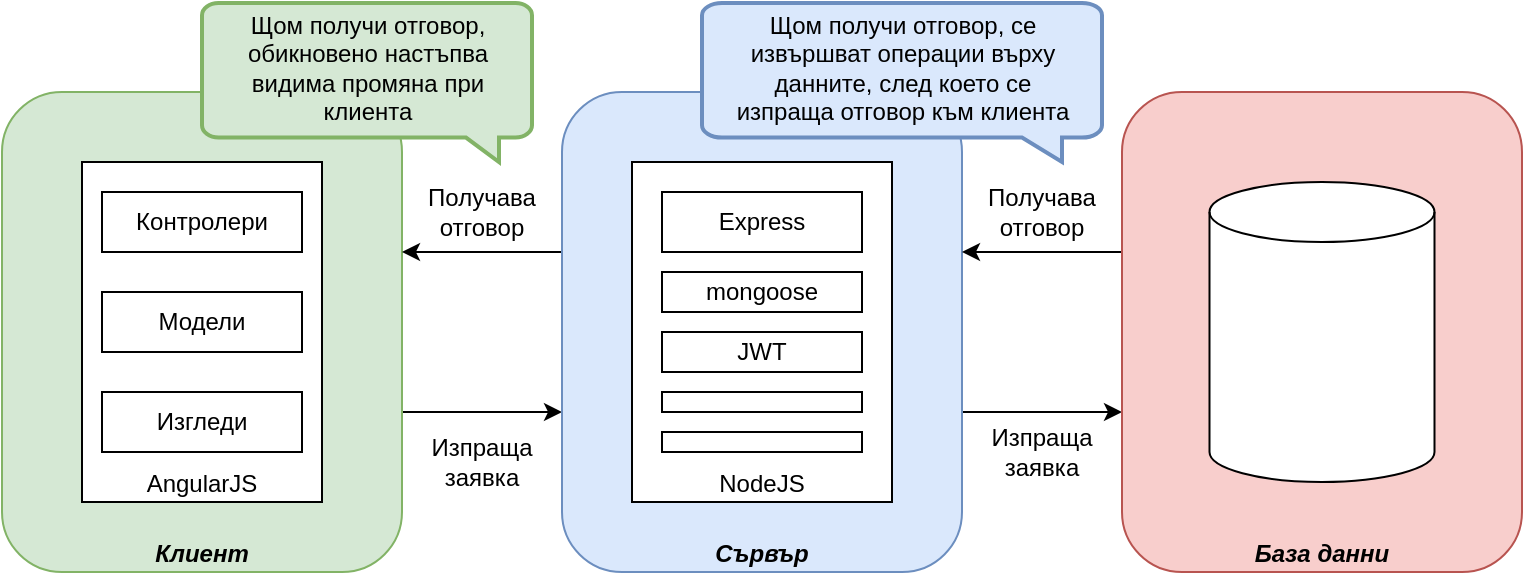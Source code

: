 <mxfile version="21.5.0" type="device">
  <diagram name="Page-1" id="dXCrmej_SELilW4q_A5O">
    <mxGraphModel dx="989" dy="577" grid="1" gridSize="10" guides="1" tooltips="1" connect="1" arrows="1" fold="1" page="1" pageScale="1" pageWidth="850" pageHeight="1100" math="0" shadow="0">
      <root>
        <mxCell id="0" />
        <mxCell id="1" parent="0" />
        <mxCell id="L1y2SDjcmaBIxmSzRooY-7" style="edgeStyle=orthogonalEdgeStyle;rounded=0;orthogonalLoop=1;jettySize=auto;html=1;" edge="1" parent="1" source="L1y2SDjcmaBIxmSzRooY-2" target="L1y2SDjcmaBIxmSzRooY-5">
          <mxGeometry relative="1" as="geometry">
            <Array as="points">
              <mxPoint x="280" y="560" />
              <mxPoint x="280" y="560" />
            </Array>
          </mxGeometry>
        </mxCell>
        <mxCell id="L1y2SDjcmaBIxmSzRooY-2" value="&lt;b&gt;&lt;i&gt;Клиент&lt;/i&gt;&lt;/b&gt;" style="rounded=1;whiteSpace=wrap;html=1;verticalAlign=bottom;fillColor=#d5e8d4;strokeColor=#82b366;" vertex="1" parent="1">
          <mxGeometry x="40" y="400" width="200" height="240" as="geometry" />
        </mxCell>
        <mxCell id="L1y2SDjcmaBIxmSzRooY-8" style="edgeStyle=orthogonalEdgeStyle;rounded=0;orthogonalLoop=1;jettySize=auto;html=1;" edge="1" parent="1" source="L1y2SDjcmaBIxmSzRooY-5" target="L1y2SDjcmaBIxmSzRooY-2">
          <mxGeometry relative="1" as="geometry">
            <Array as="points">
              <mxPoint x="280" y="480" />
              <mxPoint x="280" y="480" />
            </Array>
          </mxGeometry>
        </mxCell>
        <mxCell id="L1y2SDjcmaBIxmSzRooY-12" style="edgeStyle=orthogonalEdgeStyle;rounded=0;orthogonalLoop=1;jettySize=auto;html=1;" edge="1" parent="1" source="L1y2SDjcmaBIxmSzRooY-5" target="L1y2SDjcmaBIxmSzRooY-6">
          <mxGeometry relative="1" as="geometry">
            <Array as="points">
              <mxPoint x="560" y="560" />
              <mxPoint x="560" y="560" />
            </Array>
          </mxGeometry>
        </mxCell>
        <mxCell id="L1y2SDjcmaBIxmSzRooY-5" value="&lt;b&gt;&lt;i&gt;Сървър&lt;/i&gt;&lt;/b&gt;" style="rounded=1;whiteSpace=wrap;html=1;verticalAlign=bottom;fillColor=#dae8fc;strokeColor=#6c8ebf;" vertex="1" parent="1">
          <mxGeometry x="320" y="400" width="200" height="240" as="geometry" />
        </mxCell>
        <mxCell id="L1y2SDjcmaBIxmSzRooY-11" style="edgeStyle=orthogonalEdgeStyle;rounded=0;orthogonalLoop=1;jettySize=auto;html=1;" edge="1" parent="1" source="L1y2SDjcmaBIxmSzRooY-6" target="L1y2SDjcmaBIxmSzRooY-5">
          <mxGeometry relative="1" as="geometry">
            <Array as="points">
              <mxPoint x="560" y="480" />
              <mxPoint x="560" y="480" />
            </Array>
          </mxGeometry>
        </mxCell>
        <mxCell id="L1y2SDjcmaBIxmSzRooY-6" value="&lt;b&gt;&lt;i&gt;База данни&lt;/i&gt;&lt;/b&gt;" style="rounded=1;whiteSpace=wrap;html=1;verticalAlign=bottom;fillColor=#f8cecc;strokeColor=#b85450;" vertex="1" parent="1">
          <mxGeometry x="600" y="400" width="200" height="240" as="geometry" />
        </mxCell>
        <mxCell id="L1y2SDjcmaBIxmSzRooY-13" value="" style="shape=cylinder3;whiteSpace=wrap;html=1;boundedLbl=1;backgroundOutline=1;size=15;" vertex="1" parent="1">
          <mxGeometry x="643.75" y="445" width="112.5" height="150" as="geometry" />
        </mxCell>
        <mxCell id="L1y2SDjcmaBIxmSzRooY-14" value="AngularJS" style="rounded=0;whiteSpace=wrap;html=1;verticalAlign=bottom;" vertex="1" parent="1">
          <mxGeometry x="80" y="435" width="120" height="170" as="geometry" />
        </mxCell>
        <mxCell id="L1y2SDjcmaBIxmSzRooY-15" value="NodeJS" style="rounded=0;whiteSpace=wrap;html=1;verticalAlign=bottom;" vertex="1" parent="1">
          <mxGeometry x="355" y="435" width="130" height="170" as="geometry" />
        </mxCell>
        <mxCell id="L1y2SDjcmaBIxmSzRooY-16" value="Express" style="rounded=0;whiteSpace=wrap;html=1;" vertex="1" parent="1">
          <mxGeometry x="370" y="450" width="100" height="30" as="geometry" />
        </mxCell>
        <mxCell id="L1y2SDjcmaBIxmSzRooY-17" value="mongoose" style="rounded=0;whiteSpace=wrap;html=1;" vertex="1" parent="1">
          <mxGeometry x="370" y="490" width="100" height="20" as="geometry" />
        </mxCell>
        <mxCell id="L1y2SDjcmaBIxmSzRooY-18" value="JWT" style="rounded=0;whiteSpace=wrap;html=1;" vertex="1" parent="1">
          <mxGeometry x="370" y="520" width="100" height="20" as="geometry" />
        </mxCell>
        <mxCell id="L1y2SDjcmaBIxmSzRooY-19" value="" style="rounded=0;whiteSpace=wrap;html=1;" vertex="1" parent="1">
          <mxGeometry x="370" y="550" width="100" height="10" as="geometry" />
        </mxCell>
        <mxCell id="L1y2SDjcmaBIxmSzRooY-20" value="" style="rounded=0;whiteSpace=wrap;html=1;" vertex="1" parent="1">
          <mxGeometry x="370" y="570" width="100" height="10" as="geometry" />
        </mxCell>
        <mxCell id="L1y2SDjcmaBIxmSzRooY-31" value="Модели" style="rounded=0;whiteSpace=wrap;html=1;" vertex="1" parent="1">
          <mxGeometry x="90" y="500" width="100" height="30" as="geometry" />
        </mxCell>
        <mxCell id="L1y2SDjcmaBIxmSzRooY-32" value="Контролери" style="rounded=0;whiteSpace=wrap;html=1;" vertex="1" parent="1">
          <mxGeometry x="90" y="450" width="100" height="30" as="geometry" />
        </mxCell>
        <mxCell id="L1y2SDjcmaBIxmSzRooY-33" value="Изгледи" style="rounded=0;whiteSpace=wrap;html=1;" vertex="1" parent="1">
          <mxGeometry x="90" y="550" width="100" height="30" as="geometry" />
        </mxCell>
        <mxCell id="L1y2SDjcmaBIxmSzRooY-34" value="Изпраща&lt;br&gt;заявка" style="text;html=1;strokeColor=none;fillColor=none;align=center;verticalAlign=middle;whiteSpace=wrap;rounded=0;" vertex="1" parent="1">
          <mxGeometry x="250" y="570" width="60" height="30" as="geometry" />
        </mxCell>
        <mxCell id="L1y2SDjcmaBIxmSzRooY-35" value="Изпраща&lt;br&gt;заявка" style="text;html=1;strokeColor=none;fillColor=none;align=center;verticalAlign=middle;whiteSpace=wrap;rounded=0;" vertex="1" parent="1">
          <mxGeometry x="530" y="565" width="60" height="30" as="geometry" />
        </mxCell>
        <mxCell id="L1y2SDjcmaBIxmSzRooY-36" value="Получава&lt;br&gt;отговор" style="text;html=1;strokeColor=none;fillColor=none;align=center;verticalAlign=middle;whiteSpace=wrap;rounded=0;" vertex="1" parent="1">
          <mxGeometry x="530" y="445" width="60" height="30" as="geometry" />
        </mxCell>
        <mxCell id="L1y2SDjcmaBIxmSzRooY-37" value="Получава&lt;br&gt;отговор" style="text;html=1;strokeColor=none;fillColor=none;align=center;verticalAlign=middle;whiteSpace=wrap;rounded=0;" vertex="1" parent="1">
          <mxGeometry x="250" y="445" width="60" height="30" as="geometry" />
        </mxCell>
        <mxCell id="L1y2SDjcmaBIxmSzRooY-38" value="" style="html=1;verticalLabelPosition=bottom;align=center;labelBackgroundColor=#ffffff;verticalAlign=top;strokeWidth=2;shadow=0;dashed=0;shape=mxgraph.ios7.icons.message;fillColor=#d5e8d4;strokeColor=#82b366;" vertex="1" parent="1">
          <mxGeometry x="140" y="355.5" width="165" height="79.5" as="geometry" />
        </mxCell>
        <mxCell id="L1y2SDjcmaBIxmSzRooY-39" value="Щом получи отговор, обикновено настъпва видима промяна при клиента" style="text;html=1;align=center;verticalAlign=middle;whiteSpace=wrap;rounded=0;" vertex="1" parent="1">
          <mxGeometry x="152.5" y="355.5" width="140" height="64.5" as="geometry" />
        </mxCell>
        <mxCell id="L1y2SDjcmaBIxmSzRooY-40" value="" style="html=1;verticalLabelPosition=bottom;align=center;labelBackgroundColor=#ffffff;verticalAlign=top;strokeWidth=2;strokeColor=#6c8ebf;shadow=0;dashed=0;shape=mxgraph.ios7.icons.message;fillColor=#dae8fc;" vertex="1" parent="1">
          <mxGeometry x="390" y="355.5" width="200" height="79.5" as="geometry" />
        </mxCell>
        <mxCell id="L1y2SDjcmaBIxmSzRooY-41" value="Щом получи отговор, се извършват операции върху данните, след което се изпраща отговор към клиента" style="text;html=1;strokeColor=none;fillColor=none;align=center;verticalAlign=middle;whiteSpace=wrap;rounded=0;" vertex="1" parent="1">
          <mxGeometry x="403.75" y="355.5" width="172.5" height="64.5" as="geometry" />
        </mxCell>
      </root>
    </mxGraphModel>
  </diagram>
</mxfile>
